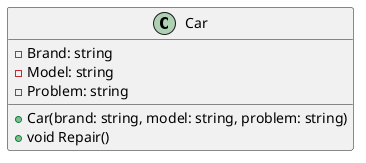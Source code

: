 @startuml
class Car{
 -Brand: string
 -Model: string
 -Problem: string
 
 +Car(brand: string, model: string, problem: string)
 +void Repair()
}
@enduml